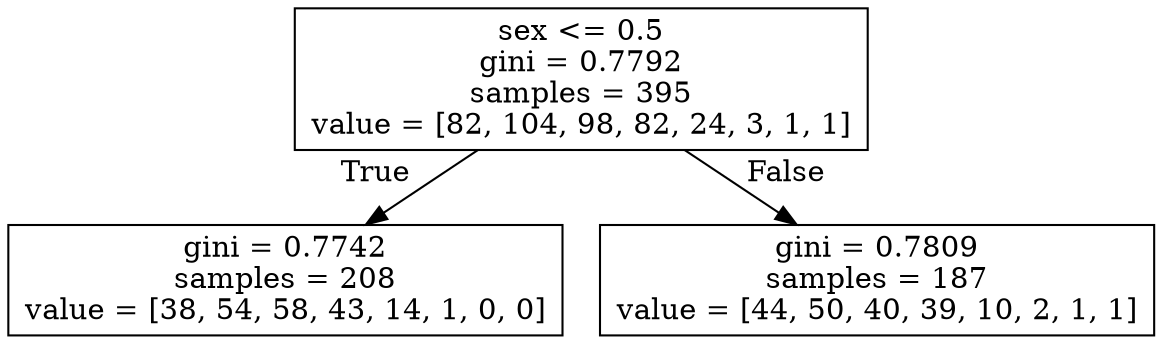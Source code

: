 digraph Tree {
node [shape=box] ;
0 [label="sex <= 0.5\ngini = 0.7792\nsamples = 395\nvalue = [82, 104, 98, 82, 24, 3, 1, 1]"] ;
1 [label="gini = 0.7742\nsamples = 208\nvalue = [38, 54, 58, 43, 14, 1, 0, 0]"] ;
0 -> 1 [labeldistance=2.5, labelangle=45, headlabel="True"] ;
2 [label="gini = 0.7809\nsamples = 187\nvalue = [44, 50, 40, 39, 10, 2, 1, 1]"] ;
0 -> 2 [labeldistance=2.5, labelangle=-45, headlabel="False"] ;
}